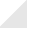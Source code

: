 <mxfile version="28.2.7">
  <diagram name="第 1 页" id="DcWKbYjFQyHxdcZcj1Ar">
    <mxGraphModel dx="933" dy="697" grid="1" gridSize="10" guides="1" tooltips="1" connect="1" arrows="1" fold="1" page="1" pageScale="1" pageWidth="827" pageHeight="1169" math="0" shadow="0">
      <root>
        <mxCell id="0" />
        <mxCell id="1" parent="0" />
        <mxCell id="43UzO_GNQ7Cw64r6AliK-2" value="" style="verticalLabelPosition=bottom;verticalAlign=top;html=1;shape=mxgraph.basic.orthogonal_triangle;rotation=-90;fillColor=#E6E6E6;strokeColor=#E6E6E6;" vertex="1" parent="1">
          <mxGeometry x="442.5" y="340" width="12.5" height="12.5" as="geometry" />
        </mxCell>
      </root>
    </mxGraphModel>
  </diagram>
</mxfile>
